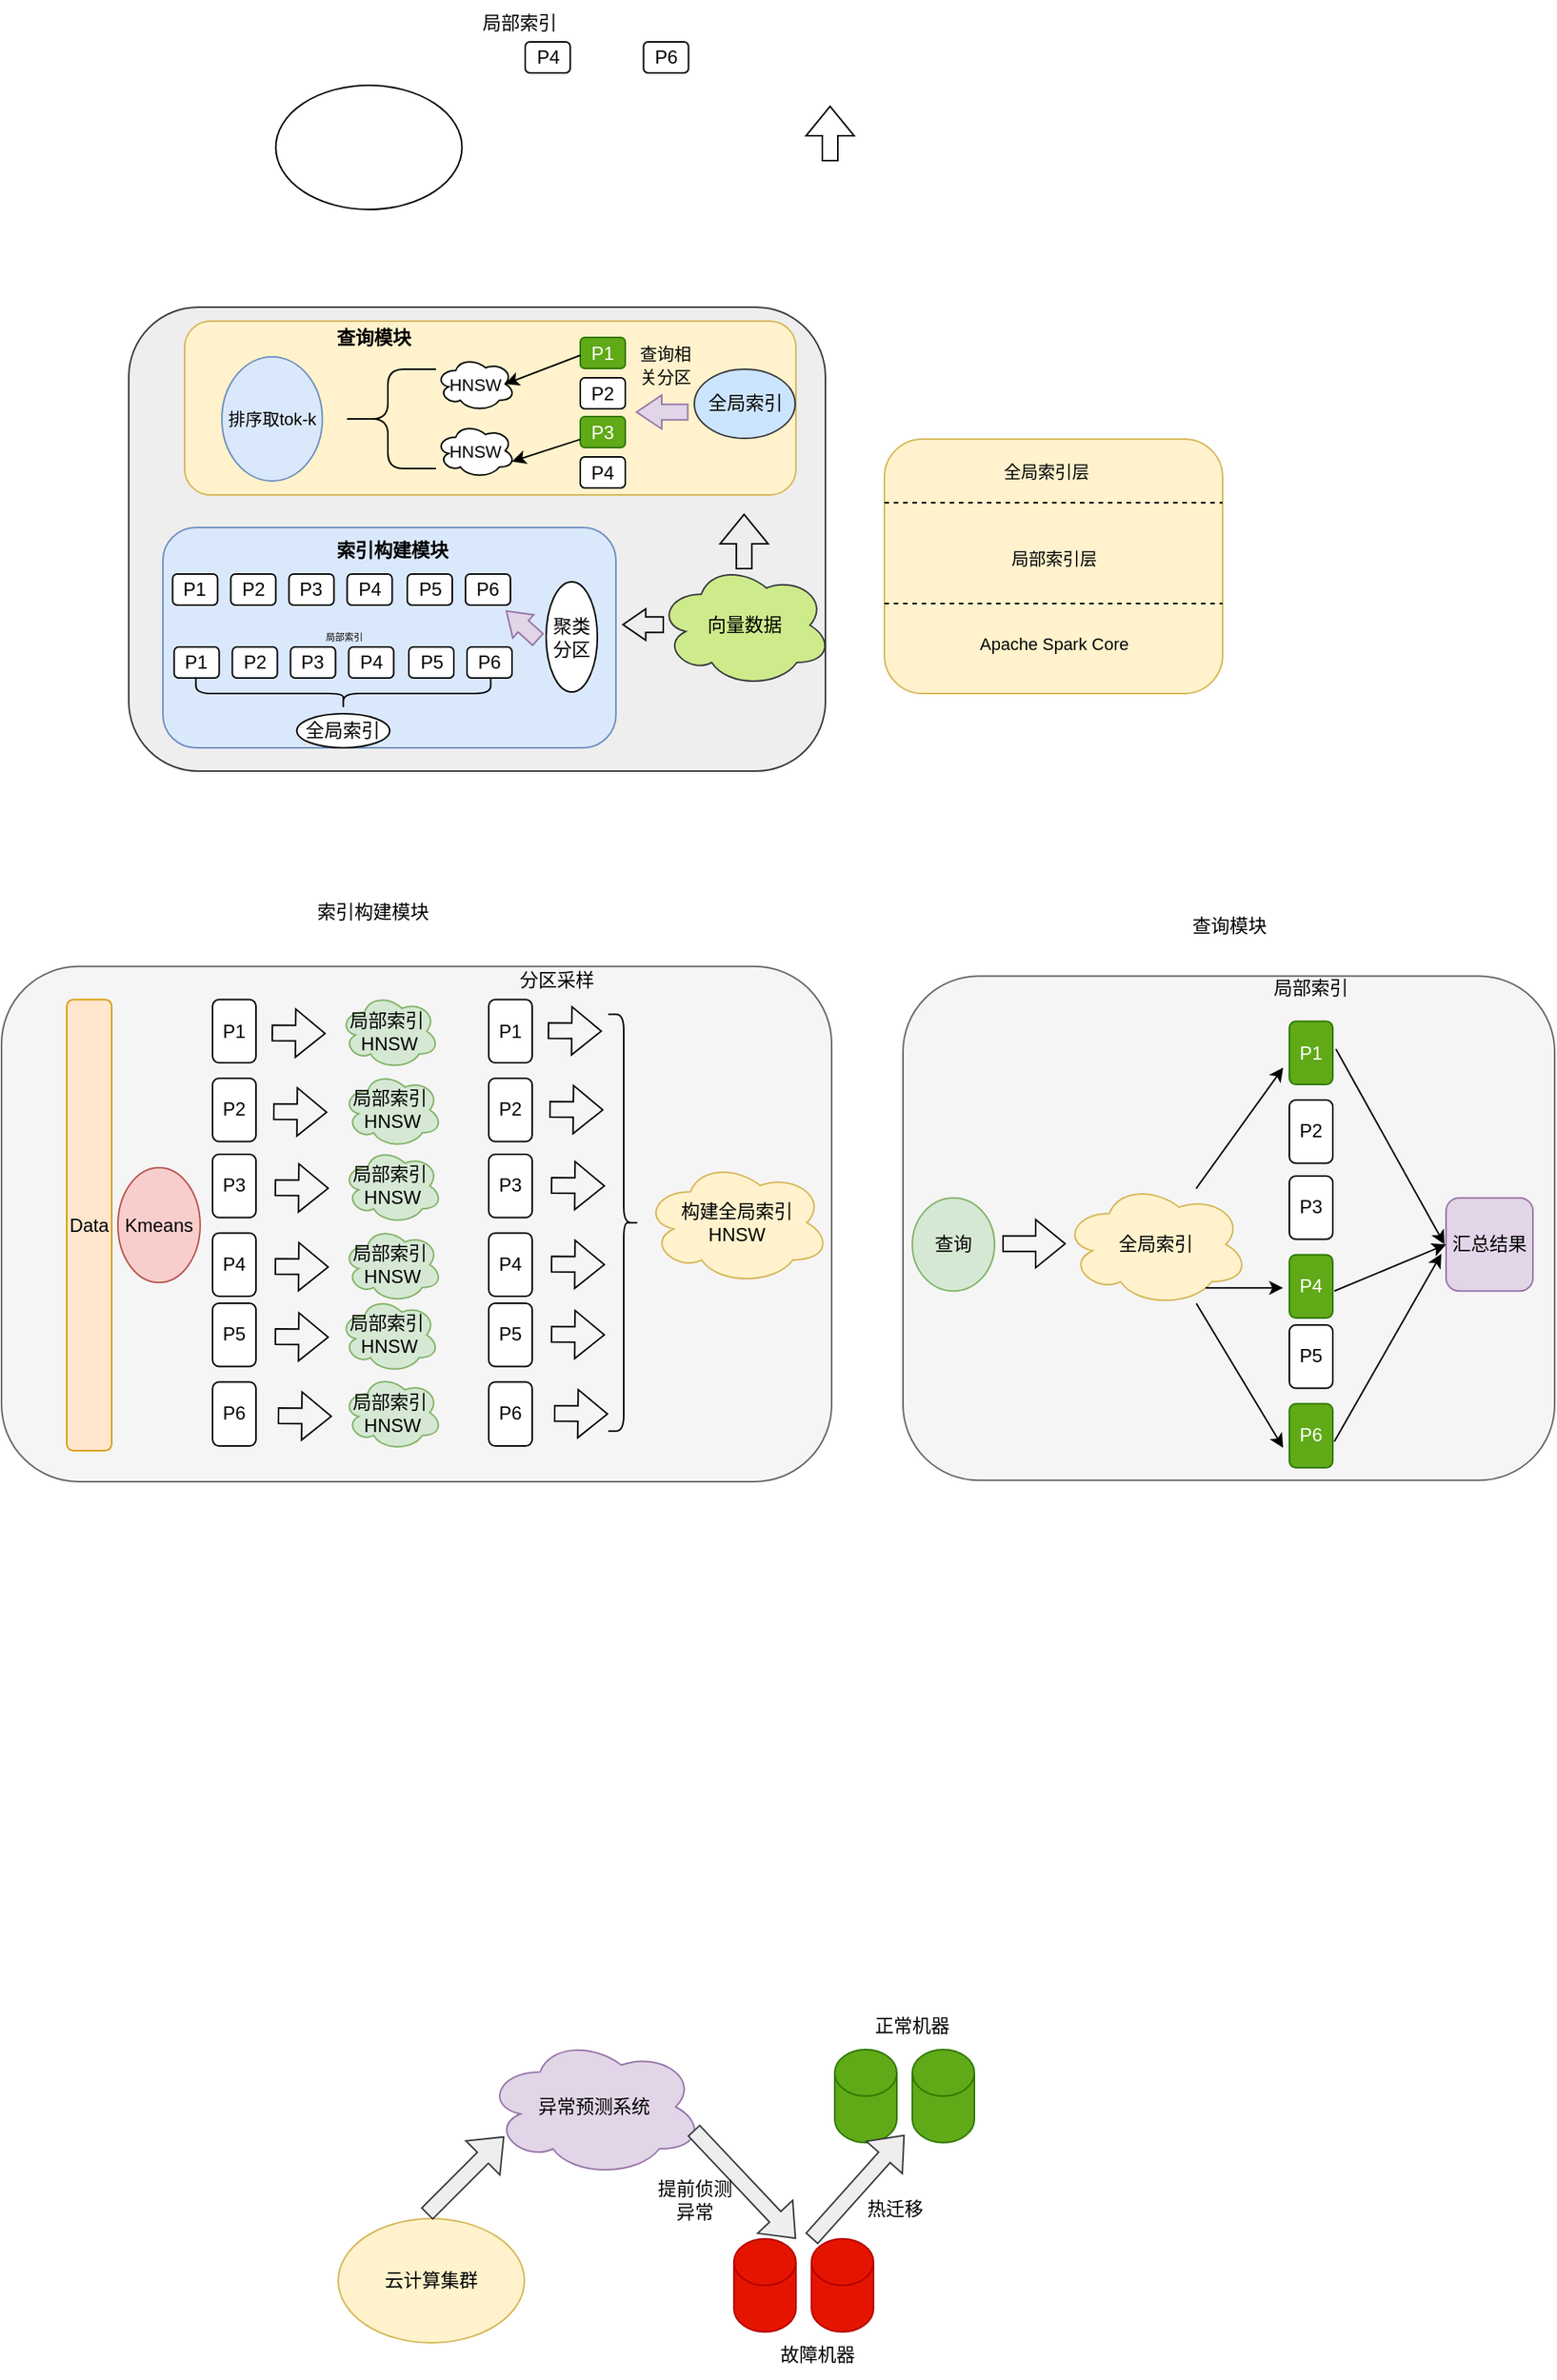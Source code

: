 <mxfile version="15.8.3" type="github">
  <diagram id="s-LuINobn3t0qoPxdY62" name="Page-1">
    <mxGraphModel dx="1199" dy="2154" grid="0" gridSize="10" guides="1" tooltips="1" connect="1" arrows="1" fold="1" page="0" pageScale="1" pageWidth="827" pageHeight="1169" math="0" shadow="0">
      <root>
        <mxCell id="0" />
        <mxCell id="1" parent="0" />
        <mxCell id="JZR9X5ZLe-XeHOu1lpO5-49" value="" style="rounded=1;whiteSpace=wrap;html=1;fillColor=#f5f5f5;fontColor=#333333;strokeColor=#666666;" vertex="1" parent="1">
          <mxGeometry x="-111" y="-759.07" width="535" height="332.07" as="geometry" />
        </mxCell>
        <mxCell id="JZR9X5ZLe-XeHOu1lpO5-1" value="" style="rounded=1;whiteSpace=wrap;html=1;fillColor=#f5f5f5;fontColor=#333333;strokeColor=#666666;" vertex="1" parent="1">
          <mxGeometry x="470" y="-752.89" width="420" height="325" as="geometry" />
        </mxCell>
        <mxCell id="FjHui_zAlFXv06aGuSNT-8" value="异常预测系统" style="ellipse;shape=cloud;whiteSpace=wrap;html=1;fillColor=#e1d5e7;strokeColor=#9673a6;" parent="1" vertex="1">
          <mxGeometry x="201" y="-69" width="140" height="90" as="geometry" />
        </mxCell>
        <mxCell id="FjHui_zAlFXv06aGuSNT-10" value="" style="ellipse;whiteSpace=wrap;html=1;fillColor=#fff2cc;strokeColor=#d6b656;" parent="1" vertex="1">
          <mxGeometry x="106" y="48" width="120" height="80" as="geometry" />
        </mxCell>
        <mxCell id="FjHui_zAlFXv06aGuSNT-11" value="" style="shape=flexArrow;endArrow=classic;html=1;rounded=0;fillColor=#eeeeee;strokeColor=#36393d;" parent="1" edge="1">
          <mxGeometry width="50" height="50" relative="1" as="geometry">
            <mxPoint x="163" y="45" as="sourcePoint" />
            <mxPoint x="213" y="-5" as="targetPoint" />
          </mxGeometry>
        </mxCell>
        <mxCell id="FjHui_zAlFXv06aGuSNT-12" value="" style="shape=flexArrow;endArrow=classic;html=1;rounded=0;fillColor=#eeeeee;strokeColor=#36393d;" parent="1" edge="1">
          <mxGeometry width="50" height="50" relative="1" as="geometry">
            <mxPoint x="335" y="-9" as="sourcePoint" />
            <mxPoint x="401" y="61" as="targetPoint" />
          </mxGeometry>
        </mxCell>
        <mxCell id="FjHui_zAlFXv06aGuSNT-13" value="" style="shape=cylinder3;whiteSpace=wrap;html=1;boundedLbl=1;backgroundOutline=1;size=15;fillColor=#60a917;strokeColor=#2D7600;fontColor=#ffffff;" parent="1" vertex="1">
          <mxGeometry x="426" y="-61" width="40" height="60" as="geometry" />
        </mxCell>
        <mxCell id="FjHui_zAlFXv06aGuSNT-14" value="" style="shape=cylinder3;whiteSpace=wrap;html=1;boundedLbl=1;backgroundOutline=1;size=15;fillColor=#60a917;fontColor=#ffffff;strokeColor=#2D7600;" parent="1" vertex="1">
          <mxGeometry x="476" y="-61" width="40" height="60" as="geometry" />
        </mxCell>
        <mxCell id="FjHui_zAlFXv06aGuSNT-16" value="" style="shape=cylinder3;whiteSpace=wrap;html=1;boundedLbl=1;backgroundOutline=1;size=15;fillColor=#e51400;fontColor=#ffffff;strokeColor=#B20000;" parent="1" vertex="1">
          <mxGeometry x="361" y="61" width="40" height="60" as="geometry" />
        </mxCell>
        <mxCell id="FjHui_zAlFXv06aGuSNT-17" value="" style="shape=cylinder3;whiteSpace=wrap;html=1;boundedLbl=1;backgroundOutline=1;size=15;fillColor=#e51400;fontColor=#ffffff;strokeColor=#B20000;" parent="1" vertex="1">
          <mxGeometry x="411" y="61" width="40" height="60" as="geometry" />
        </mxCell>
        <mxCell id="FjHui_zAlFXv06aGuSNT-18" value="" style="shape=flexArrow;endArrow=classic;html=1;rounded=0;fillColor=#eeeeee;strokeColor=#36393d;" parent="1" edge="1">
          <mxGeometry width="50" height="50" relative="1" as="geometry">
            <mxPoint x="411" y="61" as="sourcePoint" />
            <mxPoint x="471" y="-6" as="targetPoint" />
          </mxGeometry>
        </mxCell>
        <mxCell id="FjHui_zAlFXv06aGuSNT-20" value="云计算集群" style="text;html=1;strokeColor=none;fillColor=none;align=center;verticalAlign=middle;whiteSpace=wrap;rounded=0;" parent="1" vertex="1">
          <mxGeometry x="131" y="73" width="70" height="30" as="geometry" />
        </mxCell>
        <mxCell id="FjHui_zAlFXv06aGuSNT-21" value="提前侦测异常" style="text;html=1;strokeColor=none;fillColor=none;align=center;verticalAlign=middle;whiteSpace=wrap;rounded=0;" parent="1" vertex="1">
          <mxGeometry x="311" y="21" width="50" height="30" as="geometry" />
        </mxCell>
        <mxCell id="FjHui_zAlFXv06aGuSNT-22" value="故障机器" style="text;html=1;strokeColor=none;fillColor=none;align=center;verticalAlign=middle;whiteSpace=wrap;rounded=0;" parent="1" vertex="1">
          <mxGeometry x="385" y="121" width="60" height="30" as="geometry" />
        </mxCell>
        <mxCell id="FjHui_zAlFXv06aGuSNT-24" value="正常机器" style="text;html=1;strokeColor=none;fillColor=none;align=center;verticalAlign=middle;whiteSpace=wrap;rounded=0;" parent="1" vertex="1">
          <mxGeometry x="446" y="-91" width="60" height="30" as="geometry" />
        </mxCell>
        <mxCell id="FjHui_zAlFXv06aGuSNT-25" value="热迁移" style="text;html=1;strokeColor=none;fillColor=none;align=center;verticalAlign=middle;whiteSpace=wrap;rounded=0;" parent="1" vertex="1">
          <mxGeometry x="435" y="27" width="60" height="30" as="geometry" />
        </mxCell>
        <mxCell id="JZR9X5ZLe-XeHOu1lpO5-2" value="Data" style="rounded=1;whiteSpace=wrap;html=1;fillColor=#ffe6cc;strokeColor=#d79b00;" vertex="1" parent="1">
          <mxGeometry x="-69" y="-737.75" width="29" height="290.75" as="geometry" />
        </mxCell>
        <mxCell id="JZR9X5ZLe-XeHOu1lpO5-3" value="P1" style="rounded=1;whiteSpace=wrap;html=1;" vertex="1" parent="1">
          <mxGeometry x="25" y="-737.75" width="28" height="40.75" as="geometry" />
        </mxCell>
        <mxCell id="JZR9X5ZLe-XeHOu1lpO5-4" value="P2" style="rounded=1;whiteSpace=wrap;html=1;" vertex="1" parent="1">
          <mxGeometry x="25" y="-687" width="28" height="40.75" as="geometry" />
        </mxCell>
        <mxCell id="JZR9X5ZLe-XeHOu1lpO5-5" value="P3" style="rounded=1;whiteSpace=wrap;html=1;" vertex="1" parent="1">
          <mxGeometry x="25" y="-638" width="28" height="40.75" as="geometry" />
        </mxCell>
        <mxCell id="JZR9X5ZLe-XeHOu1lpO5-6" value="P4" style="rounded=1;whiteSpace=wrap;html=1;" vertex="1" parent="1">
          <mxGeometry x="25" y="-587.25" width="28" height="40.75" as="geometry" />
        </mxCell>
        <mxCell id="JZR9X5ZLe-XeHOu1lpO5-7" value="P5" style="rounded=1;whiteSpace=wrap;html=1;" vertex="1" parent="1">
          <mxGeometry x="25" y="-542" width="28" height="40.75" as="geometry" />
        </mxCell>
        <mxCell id="JZR9X5ZLe-XeHOu1lpO5-8" value="P6" style="rounded=1;whiteSpace=wrap;html=1;" vertex="1" parent="1">
          <mxGeometry x="25" y="-491.25" width="28" height="41.25" as="geometry" />
        </mxCell>
        <mxCell id="JZR9X5ZLe-XeHOu1lpO5-9" value="Kmeans" style="ellipse;whiteSpace=wrap;html=1;fillColor=#f8cecc;strokeColor=#b85450;" vertex="1" parent="1">
          <mxGeometry x="-36" y="-629.37" width="53" height="74" as="geometry" />
        </mxCell>
        <mxCell id="JZR9X5ZLe-XeHOu1lpO5-16" value="P1" style="rounded=1;whiteSpace=wrap;html=1;" vertex="1" parent="1">
          <mxGeometry x="203" y="-737.75" width="28" height="40.75" as="geometry" />
        </mxCell>
        <mxCell id="JZR9X5ZLe-XeHOu1lpO5-17" value="P2" style="rounded=1;whiteSpace=wrap;html=1;" vertex="1" parent="1">
          <mxGeometry x="203" y="-687" width="28" height="40.75" as="geometry" />
        </mxCell>
        <mxCell id="JZR9X5ZLe-XeHOu1lpO5-18" value="P3" style="rounded=1;whiteSpace=wrap;html=1;" vertex="1" parent="1">
          <mxGeometry x="203" y="-638" width="28" height="40.75" as="geometry" />
        </mxCell>
        <mxCell id="JZR9X5ZLe-XeHOu1lpO5-19" value="P4" style="rounded=1;whiteSpace=wrap;html=1;" vertex="1" parent="1">
          <mxGeometry x="203" y="-587.25" width="28" height="40.75" as="geometry" />
        </mxCell>
        <mxCell id="JZR9X5ZLe-XeHOu1lpO5-20" value="P5" style="rounded=1;whiteSpace=wrap;html=1;" vertex="1" parent="1">
          <mxGeometry x="203" y="-542" width="28" height="40.75" as="geometry" />
        </mxCell>
        <mxCell id="JZR9X5ZLe-XeHOu1lpO5-21" value="P6" style="rounded=1;whiteSpace=wrap;html=1;" vertex="1" parent="1">
          <mxGeometry x="203" y="-491.25" width="28" height="41.25" as="geometry" />
        </mxCell>
        <mxCell id="JZR9X5ZLe-XeHOu1lpO5-22" value="" style="shape=flexArrow;endArrow=classic;html=1;rounded=0;" edge="1" parent="1">
          <mxGeometry width="50" height="50" relative="1" as="geometry">
            <mxPoint x="63" y="-716.24" as="sourcePoint" />
            <mxPoint x="98" y="-715.88" as="targetPoint" />
          </mxGeometry>
        </mxCell>
        <mxCell id="JZR9X5ZLe-XeHOu1lpO5-23" value="" style="shape=flexArrow;endArrow=classic;html=1;rounded=0;" edge="1" parent="1">
          <mxGeometry width="50" height="50" relative="1" as="geometry">
            <mxPoint x="64" y="-665.49" as="sourcePoint" />
            <mxPoint x="99" y="-665.13" as="targetPoint" />
          </mxGeometry>
        </mxCell>
        <mxCell id="JZR9X5ZLe-XeHOu1lpO5-24" value="" style="shape=flexArrow;endArrow=classic;html=1;rounded=0;" edge="1" parent="1">
          <mxGeometry width="50" height="50" relative="1" as="geometry">
            <mxPoint x="65" y="-616.49" as="sourcePoint" />
            <mxPoint x="100" y="-616.13" as="targetPoint" />
          </mxGeometry>
        </mxCell>
        <mxCell id="JZR9X5ZLe-XeHOu1lpO5-25" value="" style="shape=flexArrow;endArrow=classic;html=1;rounded=0;" edge="1" parent="1">
          <mxGeometry width="50" height="50" relative="1" as="geometry">
            <mxPoint x="65" y="-565.74" as="sourcePoint" />
            <mxPoint x="100" y="-565.38" as="targetPoint" />
          </mxGeometry>
        </mxCell>
        <mxCell id="JZR9X5ZLe-XeHOu1lpO5-26" value="" style="shape=flexArrow;endArrow=classic;html=1;rounded=0;" edge="1" parent="1">
          <mxGeometry width="50" height="50" relative="1" as="geometry">
            <mxPoint x="65" y="-520.49" as="sourcePoint" />
            <mxPoint x="100" y="-520.13" as="targetPoint" />
          </mxGeometry>
        </mxCell>
        <mxCell id="JZR9X5ZLe-XeHOu1lpO5-27" value="" style="shape=flexArrow;endArrow=classic;html=1;rounded=0;" edge="1" parent="1">
          <mxGeometry width="50" height="50" relative="1" as="geometry">
            <mxPoint x="67" y="-469.49" as="sourcePoint" />
            <mxPoint x="102" y="-469.13" as="targetPoint" />
          </mxGeometry>
        </mxCell>
        <mxCell id="JZR9X5ZLe-XeHOu1lpO5-28" value="分区采样" style="text;html=1;strokeColor=none;fillColor=none;align=center;verticalAlign=middle;whiteSpace=wrap;rounded=0;" vertex="1" parent="1">
          <mxGeometry x="217" y="-765" width="60" height="30" as="geometry" />
        </mxCell>
        <mxCell id="JZR9X5ZLe-XeHOu1lpO5-29" value="构建全局索引&lt;br&gt;HNSW" style="ellipse;shape=cloud;whiteSpace=wrap;html=1;fillColor=#fff2cc;strokeColor=#d6b656;" vertex="1" parent="1">
          <mxGeometry x="303" y="-633.89" width="120" height="80" as="geometry" />
        </mxCell>
        <mxCell id="JZR9X5ZLe-XeHOu1lpO5-30" value="" style="shape=curlyBracket;whiteSpace=wrap;html=1;rounded=1;flipH=1;" vertex="1" parent="1">
          <mxGeometry x="280" y="-728.19" width="20" height="268.62" as="geometry" />
        </mxCell>
        <mxCell id="JZR9X5ZLe-XeHOu1lpO5-31" value="全局索引" style="ellipse;shape=cloud;whiteSpace=wrap;html=1;fillColor=#fff2cc;strokeColor=#d6b656;" vertex="1" parent="1">
          <mxGeometry x="573" y="-619.89" width="120" height="80" as="geometry" />
        </mxCell>
        <mxCell id="JZR9X5ZLe-XeHOu1lpO5-32" value="P1" style="rounded=1;whiteSpace=wrap;html=1;fillColor=#60a917;strokeColor=#2D7600;fontColor=#ffffff;" vertex="1" parent="1">
          <mxGeometry x="719" y="-723.76" width="28" height="40.75" as="geometry" />
        </mxCell>
        <mxCell id="JZR9X5ZLe-XeHOu1lpO5-33" value="P2" style="rounded=1;whiteSpace=wrap;html=1;" vertex="1" parent="1">
          <mxGeometry x="719" y="-673.01" width="28" height="40.75" as="geometry" />
        </mxCell>
        <mxCell id="JZR9X5ZLe-XeHOu1lpO5-34" value="P3" style="rounded=1;whiteSpace=wrap;html=1;" vertex="1" parent="1">
          <mxGeometry x="719" y="-624.01" width="28" height="40.75" as="geometry" />
        </mxCell>
        <mxCell id="JZR9X5ZLe-XeHOu1lpO5-35" value="P4" style="rounded=1;whiteSpace=wrap;html=1;fillColor=#60a917;fontColor=#ffffff;strokeColor=#2D7600;" vertex="1" parent="1">
          <mxGeometry x="719" y="-573.26" width="28" height="40.75" as="geometry" />
        </mxCell>
        <mxCell id="JZR9X5ZLe-XeHOu1lpO5-36" value="P5" style="rounded=1;whiteSpace=wrap;html=1;" vertex="1" parent="1">
          <mxGeometry x="719" y="-528.01" width="28" height="40.75" as="geometry" />
        </mxCell>
        <mxCell id="JZR9X5ZLe-XeHOu1lpO5-37" value="P6" style="rounded=1;whiteSpace=wrap;html=1;fillColor=#60a917;fontColor=#ffffff;strokeColor=#2D7600;" vertex="1" parent="1">
          <mxGeometry x="719" y="-477.26" width="28" height="41.25" as="geometry" />
        </mxCell>
        <mxCell id="JZR9X5ZLe-XeHOu1lpO5-38" value="查询" style="ellipse;whiteSpace=wrap;html=1;fillColor=#d5e8d4;strokeColor=#82b366;" vertex="1" parent="1">
          <mxGeometry x="476" y="-609.89" width="53" height="60" as="geometry" />
        </mxCell>
        <mxCell id="JZR9X5ZLe-XeHOu1lpO5-39" value="" style="shape=flexArrow;endArrow=classic;html=1;rounded=0;" edge="1" parent="1">
          <mxGeometry width="50" height="50" relative="1" as="geometry">
            <mxPoint x="534" y="-580.39" as="sourcePoint" />
            <mxPoint x="575" y="-580.39" as="targetPoint" />
          </mxGeometry>
        </mxCell>
        <mxCell id="JZR9X5ZLe-XeHOu1lpO5-40" value="" style="endArrow=classic;html=1;rounded=0;" edge="1" parent="1" source="JZR9X5ZLe-XeHOu1lpO5-31">
          <mxGeometry width="50" height="50" relative="1" as="geometry">
            <mxPoint x="654" y="-627.63" as="sourcePoint" />
            <mxPoint x="715" y="-693.89" as="targetPoint" />
          </mxGeometry>
        </mxCell>
        <mxCell id="JZR9X5ZLe-XeHOu1lpO5-41" value="" style="endArrow=classic;html=1;rounded=0;" edge="1" parent="1">
          <mxGeometry width="50" height="50" relative="1" as="geometry">
            <mxPoint x="665" y="-551.89" as="sourcePoint" />
            <mxPoint x="715" y="-551.89" as="targetPoint" />
          </mxGeometry>
        </mxCell>
        <mxCell id="JZR9X5ZLe-XeHOu1lpO5-42" value="" style="endArrow=classic;html=1;rounded=0;exitX=0.717;exitY=0.975;exitDx=0;exitDy=0;exitPerimeter=0;" edge="1" parent="1" source="JZR9X5ZLe-XeHOu1lpO5-31">
          <mxGeometry width="50" height="50" relative="1" as="geometry">
            <mxPoint x="642" y="-541.89" as="sourcePoint" />
            <mxPoint x="715" y="-448.89" as="targetPoint" />
          </mxGeometry>
        </mxCell>
        <mxCell id="JZR9X5ZLe-XeHOu1lpO5-43" value="局部索引" style="text;html=1;strokeColor=none;fillColor=none;align=center;verticalAlign=middle;whiteSpace=wrap;rounded=0;" vertex="1" parent="1">
          <mxGeometry x="703" y="-759.89" width="60" height="30" as="geometry" />
        </mxCell>
        <mxCell id="JZR9X5ZLe-XeHOu1lpO5-44" value="" style="endArrow=classic;html=1;rounded=0;" edge="1" parent="1">
          <mxGeometry width="50" height="50" relative="1" as="geometry">
            <mxPoint x="749" y="-705.89" as="sourcePoint" />
            <mxPoint x="819" y="-579.89" as="targetPoint" />
          </mxGeometry>
        </mxCell>
        <mxCell id="JZR9X5ZLe-XeHOu1lpO5-45" value="汇总结果" style="rounded=1;whiteSpace=wrap;html=1;fillColor=#e1d5e7;strokeColor=#9673a6;" vertex="1" parent="1">
          <mxGeometry x="820" y="-609.89" width="56" height="60" as="geometry" />
        </mxCell>
        <mxCell id="JZR9X5ZLe-XeHOu1lpO5-46" value="" style="endArrow=classic;html=1;rounded=0;entryX=0;entryY=0.5;entryDx=0;entryDy=0;" edge="1" parent="1" target="JZR9X5ZLe-XeHOu1lpO5-45">
          <mxGeometry width="50" height="50" relative="1" as="geometry">
            <mxPoint x="748" y="-549.89" as="sourcePoint" />
            <mxPoint x="798" y="-599.89" as="targetPoint" />
          </mxGeometry>
        </mxCell>
        <mxCell id="JZR9X5ZLe-XeHOu1lpO5-47" value="" style="endArrow=classic;html=1;rounded=0;" edge="1" parent="1">
          <mxGeometry width="50" height="50" relative="1" as="geometry">
            <mxPoint x="748" y="-452.89" as="sourcePoint" />
            <mxPoint x="817" y="-573.89" as="targetPoint" />
          </mxGeometry>
        </mxCell>
        <mxCell id="JZR9X5ZLe-XeHOu1lpO5-50" value="局部索引&amp;nbsp;&lt;br&gt;HNSW" style="ellipse;shape=cloud;whiteSpace=wrap;html=1;fillColor=#d5e8d4;strokeColor=#82b366;" vertex="1" parent="1">
          <mxGeometry x="107" y="-741.87" width="64" height="49" as="geometry" />
        </mxCell>
        <mxCell id="JZR9X5ZLe-XeHOu1lpO5-52" value="局部索引&amp;nbsp;&lt;br&gt;HNSW" style="ellipse;shape=cloud;whiteSpace=wrap;html=1;fillColor=#d5e8d4;strokeColor=#82b366;" vertex="1" parent="1">
          <mxGeometry x="109" y="-691.13" width="64" height="49" as="geometry" />
        </mxCell>
        <mxCell id="JZR9X5ZLe-XeHOu1lpO5-53" value="局部索引&amp;nbsp;&lt;br&gt;HNSW" style="ellipse;shape=cloud;whiteSpace=wrap;html=1;fillColor=#d5e8d4;strokeColor=#82b366;" vertex="1" parent="1">
          <mxGeometry x="109" y="-642.12" width="64" height="49" as="geometry" />
        </mxCell>
        <mxCell id="JZR9X5ZLe-XeHOu1lpO5-54" value="局部索引&amp;nbsp;&lt;br&gt;HNSW" style="ellipse;shape=cloud;whiteSpace=wrap;html=1;fillColor=#d5e8d4;strokeColor=#82b366;" vertex="1" parent="1">
          <mxGeometry x="109" y="-591.38" width="64" height="49" as="geometry" />
        </mxCell>
        <mxCell id="JZR9X5ZLe-XeHOu1lpO5-55" value="局部索引&amp;nbsp;&lt;br&gt;HNSW" style="ellipse;shape=cloud;whiteSpace=wrap;html=1;fillColor=#d5e8d4;strokeColor=#82b366;" vertex="1" parent="1">
          <mxGeometry x="107" y="-546.12" width="64" height="49" as="geometry" />
        </mxCell>
        <mxCell id="JZR9X5ZLe-XeHOu1lpO5-56" value="局部索引&amp;nbsp;&lt;br&gt;HNSW" style="ellipse;shape=cloud;whiteSpace=wrap;html=1;fillColor=#d5e8d4;strokeColor=#82b366;" vertex="1" parent="1">
          <mxGeometry x="109" y="-496" width="64" height="49" as="geometry" />
        </mxCell>
        <mxCell id="JZR9X5ZLe-XeHOu1lpO5-57" value="" style="shape=flexArrow;endArrow=classic;html=1;rounded=0;" edge="1" parent="1">
          <mxGeometry width="50" height="50" relative="1" as="geometry">
            <mxPoint x="241" y="-717.75" as="sourcePoint" />
            <mxPoint x="276" y="-717.39" as="targetPoint" />
          </mxGeometry>
        </mxCell>
        <mxCell id="JZR9X5ZLe-XeHOu1lpO5-58" value="" style="shape=flexArrow;endArrow=classic;html=1;rounded=0;" edge="1" parent="1">
          <mxGeometry width="50" height="50" relative="1" as="geometry">
            <mxPoint x="242" y="-667.0" as="sourcePoint" />
            <mxPoint x="277" y="-666.64" as="targetPoint" />
          </mxGeometry>
        </mxCell>
        <mxCell id="JZR9X5ZLe-XeHOu1lpO5-59" value="" style="shape=flexArrow;endArrow=classic;html=1;rounded=0;" edge="1" parent="1">
          <mxGeometry width="50" height="50" relative="1" as="geometry">
            <mxPoint x="243" y="-618.0" as="sourcePoint" />
            <mxPoint x="278" y="-617.64" as="targetPoint" />
          </mxGeometry>
        </mxCell>
        <mxCell id="JZR9X5ZLe-XeHOu1lpO5-60" value="" style="shape=flexArrow;endArrow=classic;html=1;rounded=0;" edge="1" parent="1">
          <mxGeometry width="50" height="50" relative="1" as="geometry">
            <mxPoint x="243" y="-567.25" as="sourcePoint" />
            <mxPoint x="278" y="-566.89" as="targetPoint" />
          </mxGeometry>
        </mxCell>
        <mxCell id="JZR9X5ZLe-XeHOu1lpO5-61" value="" style="shape=flexArrow;endArrow=classic;html=1;rounded=0;" edge="1" parent="1">
          <mxGeometry width="50" height="50" relative="1" as="geometry">
            <mxPoint x="243" y="-522.0" as="sourcePoint" />
            <mxPoint x="278" y="-521.64" as="targetPoint" />
          </mxGeometry>
        </mxCell>
        <mxCell id="JZR9X5ZLe-XeHOu1lpO5-62" value="" style="shape=flexArrow;endArrow=classic;html=1;rounded=0;" edge="1" parent="1">
          <mxGeometry width="50" height="50" relative="1" as="geometry">
            <mxPoint x="245" y="-471.0" as="sourcePoint" />
            <mxPoint x="280" y="-470.64" as="targetPoint" />
          </mxGeometry>
        </mxCell>
        <mxCell id="JZR9X5ZLe-XeHOu1lpO5-64" value="索引构建模块" style="text;html=1;strokeColor=none;fillColor=none;align=center;verticalAlign=middle;whiteSpace=wrap;rounded=0;" vertex="1" parent="1">
          <mxGeometry x="78" y="-809" width="101" height="30" as="geometry" />
        </mxCell>
        <mxCell id="JZR9X5ZLe-XeHOu1lpO5-65" value="查询模块" style="text;html=1;strokeColor=none;fillColor=none;align=center;verticalAlign=middle;whiteSpace=wrap;rounded=0;" vertex="1" parent="1">
          <mxGeometry x="629.5" y="-800" width="101" height="30" as="geometry" />
        </mxCell>
        <mxCell id="JZR9X5ZLe-XeHOu1lpO5-66" value="" style="rounded=1;whiteSpace=wrap;html=1;fillColor=#eeeeee;strokeColor=#36393d;" vertex="1" parent="1">
          <mxGeometry x="-29" y="-1184" width="449" height="299" as="geometry" />
        </mxCell>
        <mxCell id="JZR9X5ZLe-XeHOu1lpO5-68" value="" style="rounded=1;whiteSpace=wrap;html=1;fillColor=#fff2cc;strokeColor=#d6b656;" vertex="1" parent="1">
          <mxGeometry x="7" y="-1175" width="394" height="112" as="geometry" />
        </mxCell>
        <mxCell id="JZR9X5ZLe-XeHOu1lpO5-69" value="" style="rounded=1;whiteSpace=wrap;html=1;fillColor=#dae8fc;strokeColor=#6c8ebf;" vertex="1" parent="1">
          <mxGeometry x="-7" y="-1042" width="292" height="142" as="geometry" />
        </mxCell>
        <mxCell id="JZR9X5ZLe-XeHOu1lpO5-70" value="&lt;b&gt;查询模块&lt;/b&gt;" style="text;html=1;strokeColor=none;fillColor=none;align=center;verticalAlign=middle;whiteSpace=wrap;rounded=0;" vertex="1" parent="1">
          <mxGeometry x="98.5" y="-1179" width="60" height="30" as="geometry" />
        </mxCell>
        <mxCell id="JZR9X5ZLe-XeHOu1lpO5-71" value="&lt;font style=&quot;font-size: 12px&quot;&gt;&lt;b&gt;索引构建模块&lt;/b&gt;&lt;/font&gt;" style="text;html=1;strokeColor=none;fillColor=none;align=center;verticalAlign=middle;whiteSpace=wrap;rounded=0;" vertex="1" parent="1">
          <mxGeometry x="100" y="-1042" width="82" height="30" as="geometry" />
        </mxCell>
        <mxCell id="JZR9X5ZLe-XeHOu1lpO5-72" value="向量数据" style="ellipse;shape=cloud;whiteSpace=wrap;html=1;fillColor=#cdeb8b;strokeColor=#36393d;" vertex="1" parent="1">
          <mxGeometry x="312" y="-1019" width="112" height="80" as="geometry" />
        </mxCell>
        <mxCell id="JZR9X5ZLe-XeHOu1lpO5-74" value="" style="shape=flexArrow;endArrow=classic;html=1;rounded=0;endWidth=9.167;endSize=4.558;" edge="1" parent="1">
          <mxGeometry width="50" height="50" relative="1" as="geometry">
            <mxPoint x="316" y="-979.42" as="sourcePoint" />
            <mxPoint x="289" y="-979.42" as="targetPoint" />
          </mxGeometry>
        </mxCell>
        <mxCell id="JZR9X5ZLe-XeHOu1lpO5-75" value="聚类分区" style="ellipse;whiteSpace=wrap;html=1;" vertex="1" parent="1">
          <mxGeometry x="240" y="-1007" width="33" height="71" as="geometry" />
        </mxCell>
        <mxCell id="JZR9X5ZLe-XeHOu1lpO5-77" value="P1" style="rounded=1;whiteSpace=wrap;html=1;fillColor=#60a917;fontColor=#ffffff;strokeColor=#2D7600;" vertex="1" parent="1">
          <mxGeometry x="262" y="-1164.5" width="29" height="20" as="geometry" />
        </mxCell>
        <mxCell id="JZR9X5ZLe-XeHOu1lpO5-78" value="P2" style="rounded=1;whiteSpace=wrap;html=1;" vertex="1" parent="1">
          <mxGeometry x="262" y="-1138.5" width="29" height="20" as="geometry" />
        </mxCell>
        <mxCell id="JZR9X5ZLe-XeHOu1lpO5-79" value="P3" style="rounded=1;whiteSpace=wrap;html=1;fillColor=#60a917;fontColor=#ffffff;strokeColor=#2D7600;" vertex="1" parent="1">
          <mxGeometry x="262" y="-1113.5" width="29" height="20" as="geometry" />
        </mxCell>
        <mxCell id="JZR9X5ZLe-XeHOu1lpO5-80" value="P4" style="rounded=1;whiteSpace=wrap;html=1;" vertex="1" parent="1">
          <mxGeometry x="226.5" y="-1355" width="29" height="20" as="geometry" />
        </mxCell>
        <mxCell id="JZR9X5ZLe-XeHOu1lpO5-82" value="P6" style="rounded=1;whiteSpace=wrap;html=1;" vertex="1" parent="1">
          <mxGeometry x="302.75" y="-1355" width="29" height="20" as="geometry" />
        </mxCell>
        <mxCell id="JZR9X5ZLe-XeHOu1lpO5-85" value="P1" style="rounded=1;whiteSpace=wrap;html=1;" vertex="1" parent="1">
          <mxGeometry x="-0.75" y="-1012" width="29" height="20" as="geometry" />
        </mxCell>
        <mxCell id="JZR9X5ZLe-XeHOu1lpO5-86" value="P2" style="rounded=1;whiteSpace=wrap;html=1;" vertex="1" parent="1">
          <mxGeometry x="36.75" y="-1012" width="29" height="20" as="geometry" />
        </mxCell>
        <mxCell id="JZR9X5ZLe-XeHOu1lpO5-87" value="P3" style="rounded=1;whiteSpace=wrap;html=1;" vertex="1" parent="1">
          <mxGeometry x="74.25" y="-1012" width="29" height="20" as="geometry" />
        </mxCell>
        <mxCell id="JZR9X5ZLe-XeHOu1lpO5-88" value="P4" style="rounded=1;whiteSpace=wrap;html=1;" vertex="1" parent="1">
          <mxGeometry x="111.75" y="-1012" width="29" height="20" as="geometry" />
        </mxCell>
        <mxCell id="JZR9X5ZLe-XeHOu1lpO5-89" value="P5" style="rounded=1;whiteSpace=wrap;html=1;" vertex="1" parent="1">
          <mxGeometry x="150.5" y="-1012" width="29" height="20" as="geometry" />
        </mxCell>
        <mxCell id="JZR9X5ZLe-XeHOu1lpO5-90" value="P6" style="rounded=1;whiteSpace=wrap;html=1;" vertex="1" parent="1">
          <mxGeometry x="188" y="-1012" width="29" height="20" as="geometry" />
        </mxCell>
        <mxCell id="JZR9X5ZLe-XeHOu1lpO5-91" value="" style="shape=flexArrow;endArrow=classic;html=1;rounded=0;endWidth=9.167;endSize=4.558;fillColor=#e1d5e7;strokeColor=#9673a6;" edge="1" parent="1">
          <mxGeometry width="50" height="50" relative="1" as="geometry">
            <mxPoint x="235" y="-969.5" as="sourcePoint" />
            <mxPoint x="214" y="-988.5" as="targetPoint" />
          </mxGeometry>
        </mxCell>
        <mxCell id="JZR9X5ZLe-XeHOu1lpO5-92" value="局部索引" style="text;html=1;strokeColor=none;fillColor=none;align=center;verticalAlign=middle;whiteSpace=wrap;rounded=0;" vertex="1" parent="1">
          <mxGeometry x="193" y="-1382" width="60" height="30" as="geometry" />
        </mxCell>
        <mxCell id="JZR9X5ZLe-XeHOu1lpO5-93" value="P1" style="rounded=1;whiteSpace=wrap;html=1;" vertex="1" parent="1">
          <mxGeometry x="0.25" y="-965" width="29" height="20" as="geometry" />
        </mxCell>
        <mxCell id="JZR9X5ZLe-XeHOu1lpO5-94" value="P2" style="rounded=1;whiteSpace=wrap;html=1;" vertex="1" parent="1">
          <mxGeometry x="37.75" y="-965" width="29" height="20" as="geometry" />
        </mxCell>
        <mxCell id="JZR9X5ZLe-XeHOu1lpO5-95" value="P3" style="rounded=1;whiteSpace=wrap;html=1;" vertex="1" parent="1">
          <mxGeometry x="75.25" y="-965" width="29" height="20" as="geometry" />
        </mxCell>
        <mxCell id="JZR9X5ZLe-XeHOu1lpO5-96" value="P4" style="rounded=1;whiteSpace=wrap;html=1;" vertex="1" parent="1">
          <mxGeometry x="112.75" y="-965" width="29" height="20" as="geometry" />
        </mxCell>
        <mxCell id="JZR9X5ZLe-XeHOu1lpO5-97" value="P5" style="rounded=1;whiteSpace=wrap;html=1;" vertex="1" parent="1">
          <mxGeometry x="151.5" y="-965" width="29" height="20" as="geometry" />
        </mxCell>
        <mxCell id="JZR9X5ZLe-XeHOu1lpO5-98" value="P6" style="rounded=1;whiteSpace=wrap;html=1;" vertex="1" parent="1">
          <mxGeometry x="189" y="-965" width="29" height="20" as="geometry" />
        </mxCell>
        <mxCell id="JZR9X5ZLe-XeHOu1lpO5-99" value="&lt;font style=&quot;font-size: 6px&quot;&gt;局部索引&lt;/font&gt;" style="text;html=1;strokeColor=none;fillColor=none;align=center;verticalAlign=middle;whiteSpace=wrap;rounded=0;" vertex="1" parent="1">
          <mxGeometry x="81" y="-985" width="58.25" height="23" as="geometry" />
        </mxCell>
        <mxCell id="JZR9X5ZLe-XeHOu1lpO5-100" value="" style="shape=curlyBracket;whiteSpace=wrap;html=1;rounded=1;flipH=1;direction=north;" vertex="1" parent="1">
          <mxGeometry x="14.25" y="-945" width="190" height="20" as="geometry" />
        </mxCell>
        <mxCell id="JZR9X5ZLe-XeHOu1lpO5-101" value="全局索引" style="ellipse;whiteSpace=wrap;html=1;fontSize=12;" vertex="1" parent="1">
          <mxGeometry x="79.31" y="-922" width="59.87" height="22" as="geometry" />
        </mxCell>
        <mxCell id="JZR9X5ZLe-XeHOu1lpO5-106" value="全局索引" style="ellipse;whiteSpace=wrap;html=1;fontSize=12;fillColor=#cce5ff;strokeColor=#36393d;" vertex="1" parent="1">
          <mxGeometry x="335.5" y="-1144" width="65" height="44.5" as="geometry" />
        </mxCell>
        <mxCell id="JZR9X5ZLe-XeHOu1lpO5-111" value="" style="shape=flexArrow;endArrow=classic;html=1;rounded=0;fontSize=12;" edge="1" parent="1">
          <mxGeometry width="50" height="50" relative="1" as="geometry">
            <mxPoint x="423" y="-1278" as="sourcePoint" />
            <mxPoint x="423" y="-1314" as="targetPoint" />
          </mxGeometry>
        </mxCell>
        <mxCell id="JZR9X5ZLe-XeHOu1lpO5-112" value="" style="shape=flexArrow;endArrow=classic;html=1;rounded=0;fontSize=12;" edge="1" parent="1">
          <mxGeometry width="50" height="50" relative="1" as="geometry">
            <mxPoint x="367.58" y="-1015" as="sourcePoint" />
            <mxPoint x="367.58" y="-1051" as="targetPoint" />
          </mxGeometry>
        </mxCell>
        <mxCell id="JZR9X5ZLe-XeHOu1lpO5-114" value="P4" style="rounded=1;whiteSpace=wrap;html=1;" vertex="1" parent="1">
          <mxGeometry x="262" y="-1087.5" width="29" height="20" as="geometry" />
        </mxCell>
        <mxCell id="JZR9X5ZLe-XeHOu1lpO5-115" value="" style="shape=flexArrow;endArrow=classic;html=1;rounded=0;fontSize=12;endWidth=10.833;endSize=5.083;fillColor=#e1d5e7;strokeColor=#9673a6;" edge="1" parent="1">
          <mxGeometry width="50" height="50" relative="1" as="geometry">
            <mxPoint x="331.75" y="-1116.42" as="sourcePoint" />
            <mxPoint x="297.75" y="-1116.42" as="targetPoint" />
          </mxGeometry>
        </mxCell>
        <mxCell id="JZR9X5ZLe-XeHOu1lpO5-116" value="&lt;font style=&quot;font-size: 11px&quot;&gt;查询相关分区&lt;/font&gt;" style="text;html=1;strokeColor=none;fillColor=none;align=center;verticalAlign=middle;whiteSpace=wrap;rounded=0;fontSize=12;" vertex="1" parent="1">
          <mxGeometry x="297.25" y="-1162" width="40" height="30" as="geometry" />
        </mxCell>
        <mxCell id="JZR9X5ZLe-XeHOu1lpO5-118" value="HNSW" style="ellipse;shape=cloud;whiteSpace=wrap;html=1;fontSize=11;" vertex="1" parent="1">
          <mxGeometry x="169" y="-1109" width="51" height="35" as="geometry" />
        </mxCell>
        <mxCell id="JZR9X5ZLe-XeHOu1lpO5-119" value="HNSW" style="ellipse;shape=cloud;whiteSpace=wrap;html=1;fontSize=11;" vertex="1" parent="1">
          <mxGeometry x="169" y="-1152" width="51" height="35" as="geometry" />
        </mxCell>
        <mxCell id="JZR9X5ZLe-XeHOu1lpO5-121" value="" style="endArrow=classic;html=1;rounded=0;fontSize=11;entryX=0.875;entryY=0.5;entryDx=0;entryDy=0;entryPerimeter=0;" edge="1" parent="1" target="JZR9X5ZLe-XeHOu1lpO5-119">
          <mxGeometry width="50" height="50" relative="1" as="geometry">
            <mxPoint x="262" y="-1153" as="sourcePoint" />
            <mxPoint x="235" y="-1134" as="targetPoint" />
          </mxGeometry>
        </mxCell>
        <mxCell id="JZR9X5ZLe-XeHOu1lpO5-122" value="" style="endArrow=classic;html=1;rounded=0;fontSize=11;entryX=0.96;entryY=0.7;entryDx=0;entryDy=0;entryPerimeter=0;" edge="1" parent="1" source="JZR9X5ZLe-XeHOu1lpO5-79" target="JZR9X5ZLe-XeHOu1lpO5-118">
          <mxGeometry width="50" height="50" relative="1" as="geometry">
            <mxPoint x="262" y="-1078.5" as="sourcePoint" />
            <mxPoint x="240" y="-1067.5" as="targetPoint" />
          </mxGeometry>
        </mxCell>
        <mxCell id="JZR9X5ZLe-XeHOu1lpO5-124" value="" style="shape=curlyBracket;whiteSpace=wrap;html=1;rounded=1;fontSize=11;" vertex="1" parent="1">
          <mxGeometry x="107" y="-1144" width="62" height="64" as="geometry" />
        </mxCell>
        <mxCell id="JZR9X5ZLe-XeHOu1lpO5-126" value="排序取tok-k" style="ellipse;whiteSpace=wrap;html=1;fontSize=11;fillColor=#dae8fc;strokeColor=#6c8ebf;" vertex="1" parent="1">
          <mxGeometry x="31" y="-1152" width="64.75" height="80" as="geometry" />
        </mxCell>
        <mxCell id="JZR9X5ZLe-XeHOu1lpO5-127" value="" style="ellipse;whiteSpace=wrap;html=1;fontSize=11;" vertex="1" parent="1">
          <mxGeometry x="65.75" y="-1327" width="120" height="80" as="geometry" />
        </mxCell>
        <mxCell id="JZR9X5ZLe-XeHOu1lpO5-140" style="edgeStyle=orthogonalEdgeStyle;orthogonalLoop=1;jettySize=auto;html=1;exitX=0;exitY=0.25;exitDx=0;exitDy=0;entryX=1;entryY=0.25;entryDx=0;entryDy=0;fontSize=11;rounded=0;endArrow=none;endFill=0;dashed=1;strokeColor=none;startArrow=none;" edge="1" parent="1" source="JZR9X5ZLe-XeHOu1lpO5-141">
          <mxGeometry relative="1" as="geometry">
            <mxPoint x="518" y="-1044.5" as="sourcePoint" />
            <mxPoint x="678" y="-1044.5" as="targetPoint" />
          </mxGeometry>
        </mxCell>
        <mxCell id="JZR9X5ZLe-XeHOu1lpO5-141" value="" style="rounded=1;whiteSpace=wrap;html=1;fontSize=11;fillColor=#fff2cc;strokeColor=#d6b656;" vertex="1" parent="1">
          <mxGeometry x="458" y="-1099" width="218" height="164" as="geometry" />
        </mxCell>
        <mxCell id="JZR9X5ZLe-XeHOu1lpO5-146" value="" style="endArrow=none;dashed=1;html=1;rounded=0;fontSize=11;jumpStyle=none;entryX=1;entryY=0.25;entryDx=0;entryDy=0;exitX=0;exitY=0.25;exitDx=0;exitDy=0;" edge="1" parent="1" source="JZR9X5ZLe-XeHOu1lpO5-141" target="JZR9X5ZLe-XeHOu1lpO5-141">
          <mxGeometry width="50" height="50" relative="1" as="geometry">
            <mxPoint x="458" y="-1067.5" as="sourcePoint" />
            <mxPoint x="508" y="-1117.5" as="targetPoint" />
          </mxGeometry>
        </mxCell>
        <mxCell id="JZR9X5ZLe-XeHOu1lpO5-148" value="" style="endArrow=none;dashed=1;html=1;rounded=0;fontSize=11;jumpStyle=none;entryX=1;entryY=0.25;entryDx=0;entryDy=0;exitX=0;exitY=0.25;exitDx=0;exitDy=0;" edge="1" parent="1">
          <mxGeometry width="50" height="50" relative="1" as="geometry">
            <mxPoint x="458" y="-992.995" as="sourcePoint" />
            <mxPoint x="676" y="-992.995" as="targetPoint" />
          </mxGeometry>
        </mxCell>
        <mxCell id="JZR9X5ZLe-XeHOu1lpO5-149" value="全局索引层" style="text;html=1;strokeColor=none;fillColor=none;align=center;verticalAlign=middle;whiteSpace=wrap;rounded=0;fontSize=11;" vertex="1" parent="1">
          <mxGeometry x="528" y="-1093.5" width="69" height="30" as="geometry" />
        </mxCell>
        <mxCell id="JZR9X5ZLe-XeHOu1lpO5-150" value="局部索引层" style="text;html=1;strokeColor=none;fillColor=none;align=center;verticalAlign=middle;whiteSpace=wrap;rounded=0;fontSize=11;" vertex="1" parent="1">
          <mxGeometry x="532.5" y="-1037" width="69" height="30" as="geometry" />
        </mxCell>
        <mxCell id="JZR9X5ZLe-XeHOu1lpO5-151" value="Apache Spark Core" style="text;html=1;strokeColor=none;fillColor=none;align=center;verticalAlign=middle;whiteSpace=wrap;rounded=0;fontSize=11;" vertex="1" parent="1">
          <mxGeometry x="510.75" y="-982" width="112.5" height="30" as="geometry" />
        </mxCell>
      </root>
    </mxGraphModel>
  </diagram>
</mxfile>
